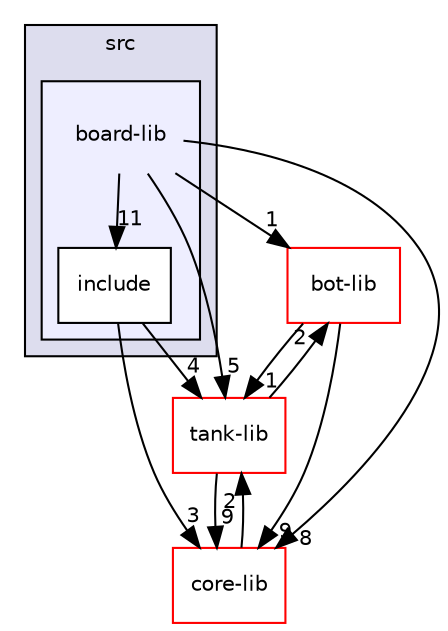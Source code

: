digraph "/home/michal/proi/projekt2/22l-proi-projekt-jakomulski-budnik-owienko/src/board-lib" {
  bgcolor=transparent;
  compound=true
  node [ fontsize="10", fontname="Helvetica"];
  edge [ labelfontsize="10", labelfontname="Helvetica"];
  subgraph clusterdir_68267d1309a1af8e8297ef4c3efbcdba {
    graph [ bgcolor="#ddddee", pencolor="black", label="src" fontname="Helvetica", fontsize="10", URL="dir_68267d1309a1af8e8297ef4c3efbcdba.html"]
  subgraph clusterdir_f9968d1aa079c8b4e4a8682b301a0233 {
    graph [ bgcolor="#eeeeff", pencolor="black", label="" URL="dir_f9968d1aa079c8b4e4a8682b301a0233.html"];
    dir_f9968d1aa079c8b4e4a8682b301a0233 [shape=plaintext label="board-lib"];
    dir_c91517fa00d073924f540ca24de4254b [shape=box label="include" color="black" fillcolor="white" style="filled" URL="dir_c91517fa00d073924f540ca24de4254b.html"];
  }
  }
  dir_bca8c228595a97e53e081df8126faa1b [shape=box label="bot-lib" color="red" URL="dir_bca8c228595a97e53e081df8126faa1b.html"];
  dir_09862807db2014add90ed94978e55931 [shape=box label="tank-lib" color="red" URL="dir_09862807db2014add90ed94978e55931.html"];
  dir_dd008488fb0da8829e2acca19721471d [shape=box label="core-lib" color="red" URL="dir_dd008488fb0da8829e2acca19721471d.html"];
  dir_bca8c228595a97e53e081df8126faa1b->dir_09862807db2014add90ed94978e55931 [headlabel="1", labeldistance=1.5 headhref="dir_000003_000016.html"];
  dir_bca8c228595a97e53e081df8126faa1b->dir_dd008488fb0da8829e2acca19721471d [headlabel="9", labeldistance=1.5 headhref="dir_000003_000005.html"];
  dir_f9968d1aa079c8b4e4a8682b301a0233->dir_bca8c228595a97e53e081df8126faa1b [headlabel="1", labeldistance=1.5 headhref="dir_000001_000003.html"];
  dir_f9968d1aa079c8b4e4a8682b301a0233->dir_c91517fa00d073924f540ca24de4254b [headlabel="11", labeldistance=1.5 headhref="dir_000001_000002.html"];
  dir_f9968d1aa079c8b4e4a8682b301a0233->dir_09862807db2014add90ed94978e55931 [headlabel="5", labeldistance=1.5 headhref="dir_000001_000016.html"];
  dir_f9968d1aa079c8b4e4a8682b301a0233->dir_dd008488fb0da8829e2acca19721471d [headlabel="8", labeldistance=1.5 headhref="dir_000001_000005.html"];
  dir_c91517fa00d073924f540ca24de4254b->dir_09862807db2014add90ed94978e55931 [headlabel="4", labeldistance=1.5 headhref="dir_000002_000016.html"];
  dir_c91517fa00d073924f540ca24de4254b->dir_dd008488fb0da8829e2acca19721471d [headlabel="3", labeldistance=1.5 headhref="dir_000002_000005.html"];
  dir_09862807db2014add90ed94978e55931->dir_bca8c228595a97e53e081df8126faa1b [headlabel="2", labeldistance=1.5 headhref="dir_000016_000003.html"];
  dir_09862807db2014add90ed94978e55931->dir_dd008488fb0da8829e2acca19721471d [headlabel="9", labeldistance=1.5 headhref="dir_000016_000005.html"];
  dir_dd008488fb0da8829e2acca19721471d->dir_09862807db2014add90ed94978e55931 [headlabel="2", labeldistance=1.5 headhref="dir_000005_000016.html"];
}
